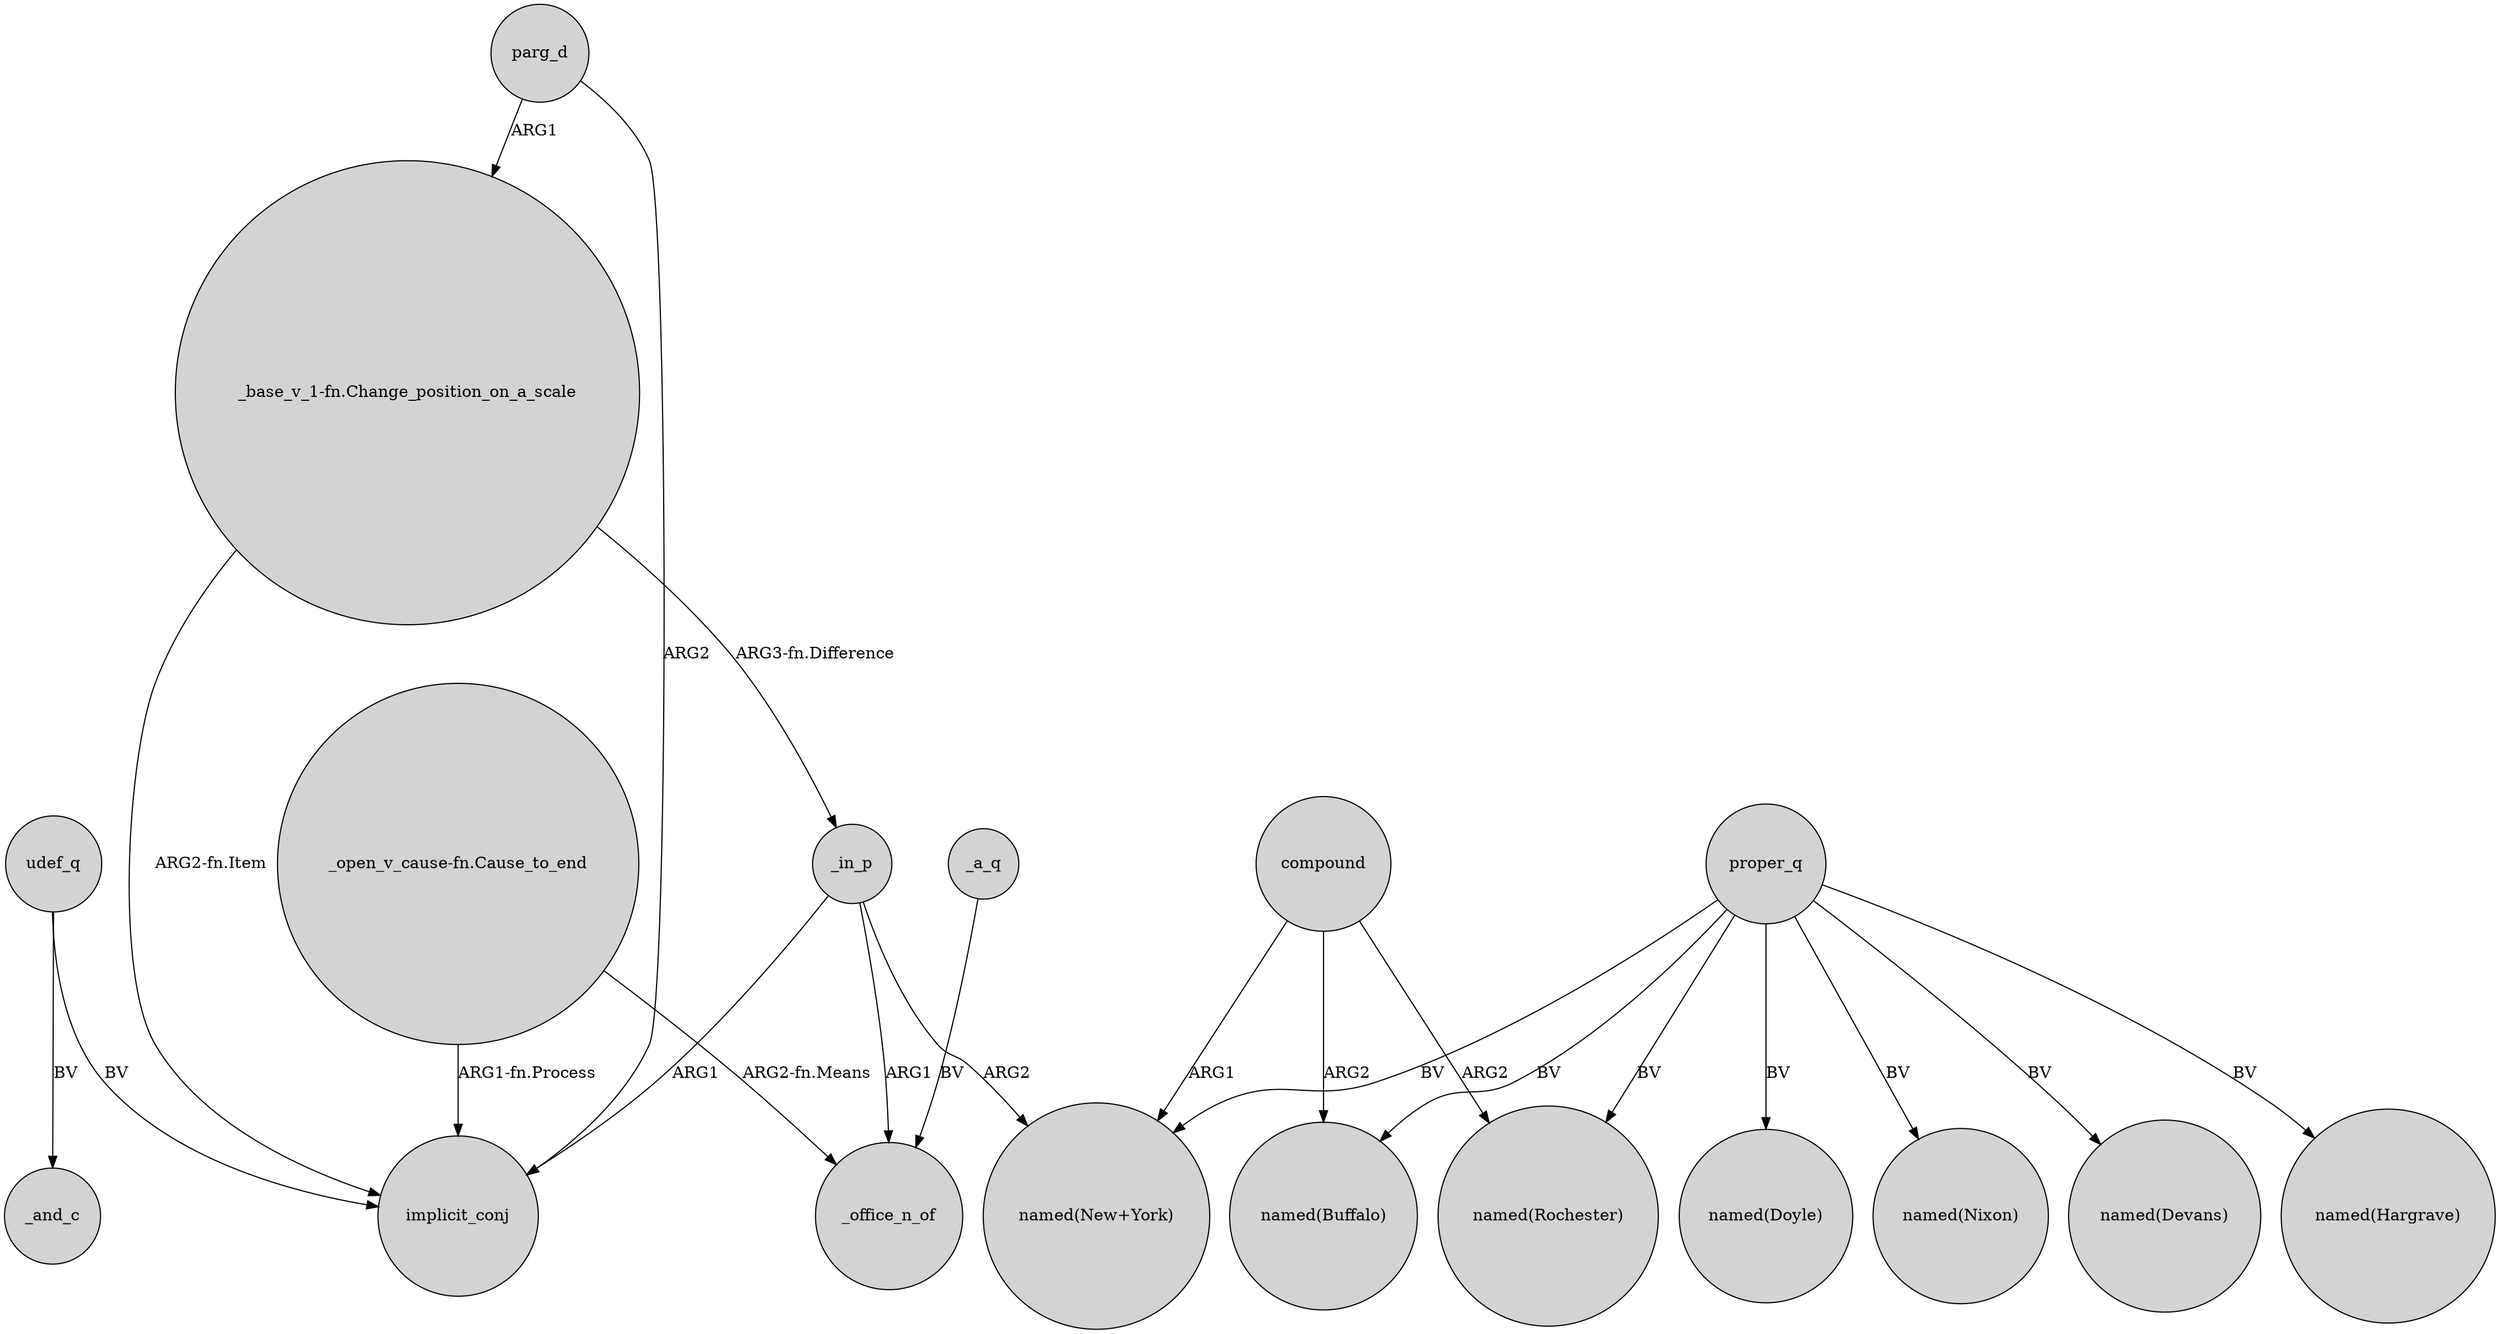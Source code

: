 digraph {
	node [shape=circle style=filled]
	"_base_v_1-fn.Change_position_on_a_scale" -> implicit_conj [label="ARG2-fn.Item"]
	_in_p -> _office_n_of [label=ARG1]
	proper_q -> "named(Buffalo)" [label=BV]
	parg_d -> "_base_v_1-fn.Change_position_on_a_scale" [label=ARG1]
	_a_q -> _office_n_of [label=BV]
	_in_p -> implicit_conj [label=ARG1]
	proper_q -> "named(New+York)" [label=BV]
	udef_q -> _and_c [label=BV]
	compound -> "named(Buffalo)" [label=ARG2]
	parg_d -> implicit_conj [label=ARG2]
	proper_q -> "named(Hargrave)" [label=BV]
	_in_p -> "named(New+York)" [label=ARG2]
	"_open_v_cause-fn.Cause_to_end" -> _office_n_of [label="ARG2-fn.Means"]
	proper_q -> "named(Rochester)" [label=BV]
	"_open_v_cause-fn.Cause_to_end" -> implicit_conj [label="ARG1-fn.Process"]
	proper_q -> "named(Doyle)" [label=BV]
	compound -> "named(New+York)" [label=ARG1]
	compound -> "named(Rochester)" [label=ARG2]
	proper_q -> "named(Nixon)" [label=BV]
	"_base_v_1-fn.Change_position_on_a_scale" -> _in_p [label="ARG3-fn.Difference"]
	udef_q -> implicit_conj [label=BV]
	proper_q -> "named(Devans)" [label=BV]
}
